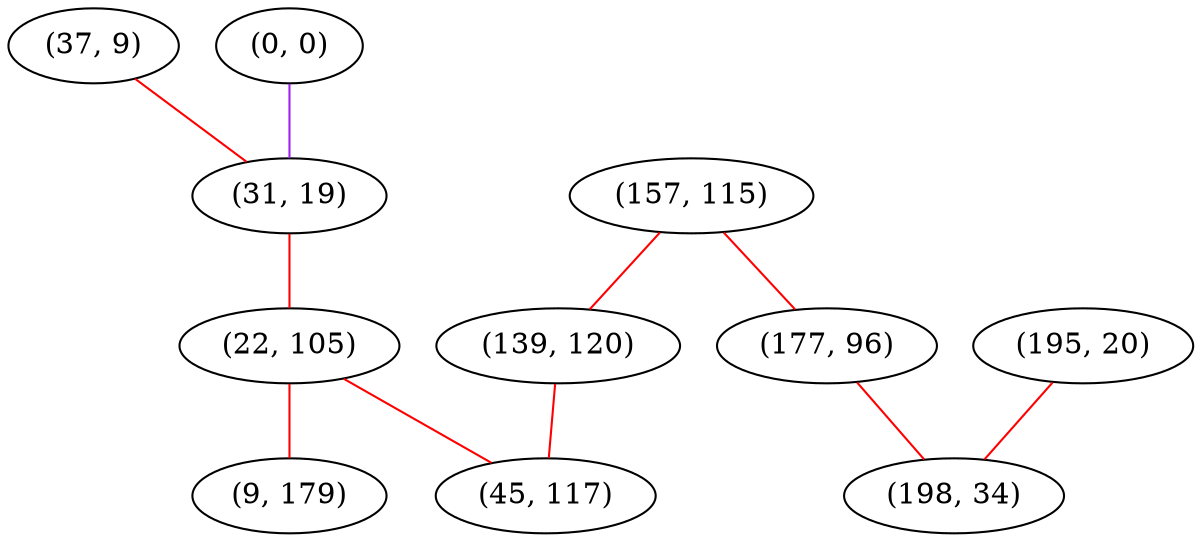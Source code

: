 graph "" {
"(37, 9)";
"(0, 0)";
"(157, 115)";
"(31, 19)";
"(177, 96)";
"(195, 20)";
"(22, 105)";
"(198, 34)";
"(139, 120)";
"(9, 179)";
"(45, 117)";
"(37, 9)" -- "(31, 19)"  [color=red, key=0, weight=1];
"(0, 0)" -- "(31, 19)"  [color=purple, key=0, weight=4];
"(157, 115)" -- "(139, 120)"  [color=red, key=0, weight=1];
"(157, 115)" -- "(177, 96)"  [color=red, key=0, weight=1];
"(31, 19)" -- "(22, 105)"  [color=red, key=0, weight=1];
"(177, 96)" -- "(198, 34)"  [color=red, key=0, weight=1];
"(195, 20)" -- "(198, 34)"  [color=red, key=0, weight=1];
"(22, 105)" -- "(9, 179)"  [color=red, key=0, weight=1];
"(22, 105)" -- "(45, 117)"  [color=red, key=0, weight=1];
"(139, 120)" -- "(45, 117)"  [color=red, key=0, weight=1];
}
